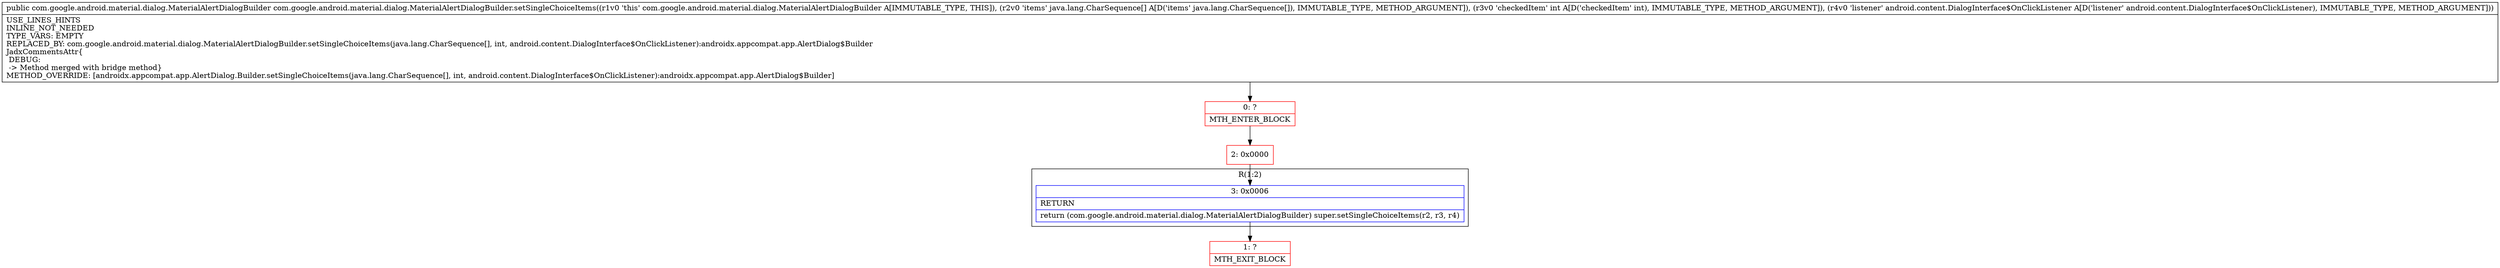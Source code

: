 digraph "CFG forcom.google.android.material.dialog.MaterialAlertDialogBuilder.setSingleChoiceItems([Ljava\/lang\/CharSequence;ILandroid\/content\/DialogInterface$OnClickListener;)Lcom\/google\/android\/material\/dialog\/MaterialAlertDialogBuilder;" {
subgraph cluster_Region_1004695420 {
label = "R(1:2)";
node [shape=record,color=blue];
Node_3 [shape=record,label="{3\:\ 0x0006|RETURN\l|return (com.google.android.material.dialog.MaterialAlertDialogBuilder) super.setSingleChoiceItems(r2, r3, r4)\l}"];
}
Node_0 [shape=record,color=red,label="{0\:\ ?|MTH_ENTER_BLOCK\l}"];
Node_2 [shape=record,color=red,label="{2\:\ 0x0000}"];
Node_1 [shape=record,color=red,label="{1\:\ ?|MTH_EXIT_BLOCK\l}"];
MethodNode[shape=record,label="{public com.google.android.material.dialog.MaterialAlertDialogBuilder com.google.android.material.dialog.MaterialAlertDialogBuilder.setSingleChoiceItems((r1v0 'this' com.google.android.material.dialog.MaterialAlertDialogBuilder A[IMMUTABLE_TYPE, THIS]), (r2v0 'items' java.lang.CharSequence[] A[D('items' java.lang.CharSequence[]), IMMUTABLE_TYPE, METHOD_ARGUMENT]), (r3v0 'checkedItem' int A[D('checkedItem' int), IMMUTABLE_TYPE, METHOD_ARGUMENT]), (r4v0 'listener' android.content.DialogInterface$OnClickListener A[D('listener' android.content.DialogInterface$OnClickListener), IMMUTABLE_TYPE, METHOD_ARGUMENT]))  | USE_LINES_HINTS\lINLINE_NOT_NEEDED\lTYPE_VARS: EMPTY\lREPLACED_BY: com.google.android.material.dialog.MaterialAlertDialogBuilder.setSingleChoiceItems(java.lang.CharSequence[], int, android.content.DialogInterface$OnClickListener):androidx.appcompat.app.AlertDialog$Builder\lJadxCommentsAttr\{\l DEBUG: \l \-\> Method merged with bridge method\}\lMETHOD_OVERRIDE: [androidx.appcompat.app.AlertDialog.Builder.setSingleChoiceItems(java.lang.CharSequence[], int, android.content.DialogInterface$OnClickListener):androidx.appcompat.app.AlertDialog$Builder]\l}"];
MethodNode -> Node_0;Node_3 -> Node_1;
Node_0 -> Node_2;
Node_2 -> Node_3;
}

